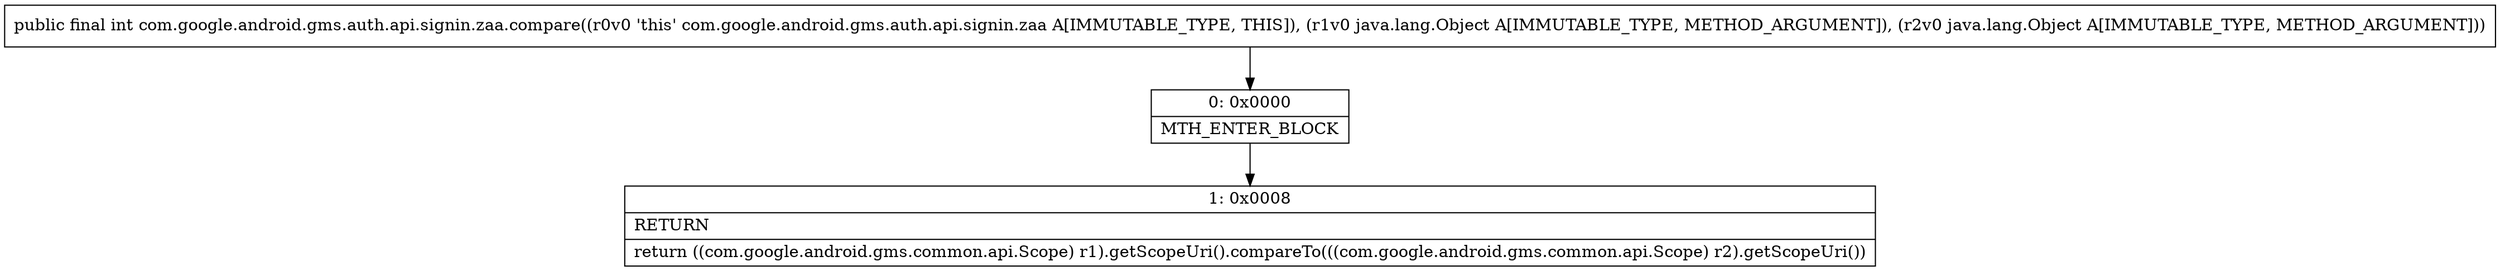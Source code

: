 digraph "CFG forcom.google.android.gms.auth.api.signin.zaa.compare(Ljava\/lang\/Object;Ljava\/lang\/Object;)I" {
Node_0 [shape=record,label="{0\:\ 0x0000|MTH_ENTER_BLOCK\l}"];
Node_1 [shape=record,label="{1\:\ 0x0008|RETURN\l|return ((com.google.android.gms.common.api.Scope) r1).getScopeUri().compareTo(((com.google.android.gms.common.api.Scope) r2).getScopeUri())\l}"];
MethodNode[shape=record,label="{public final int com.google.android.gms.auth.api.signin.zaa.compare((r0v0 'this' com.google.android.gms.auth.api.signin.zaa A[IMMUTABLE_TYPE, THIS]), (r1v0 java.lang.Object A[IMMUTABLE_TYPE, METHOD_ARGUMENT]), (r2v0 java.lang.Object A[IMMUTABLE_TYPE, METHOD_ARGUMENT])) }"];
MethodNode -> Node_0;
Node_0 -> Node_1;
}

